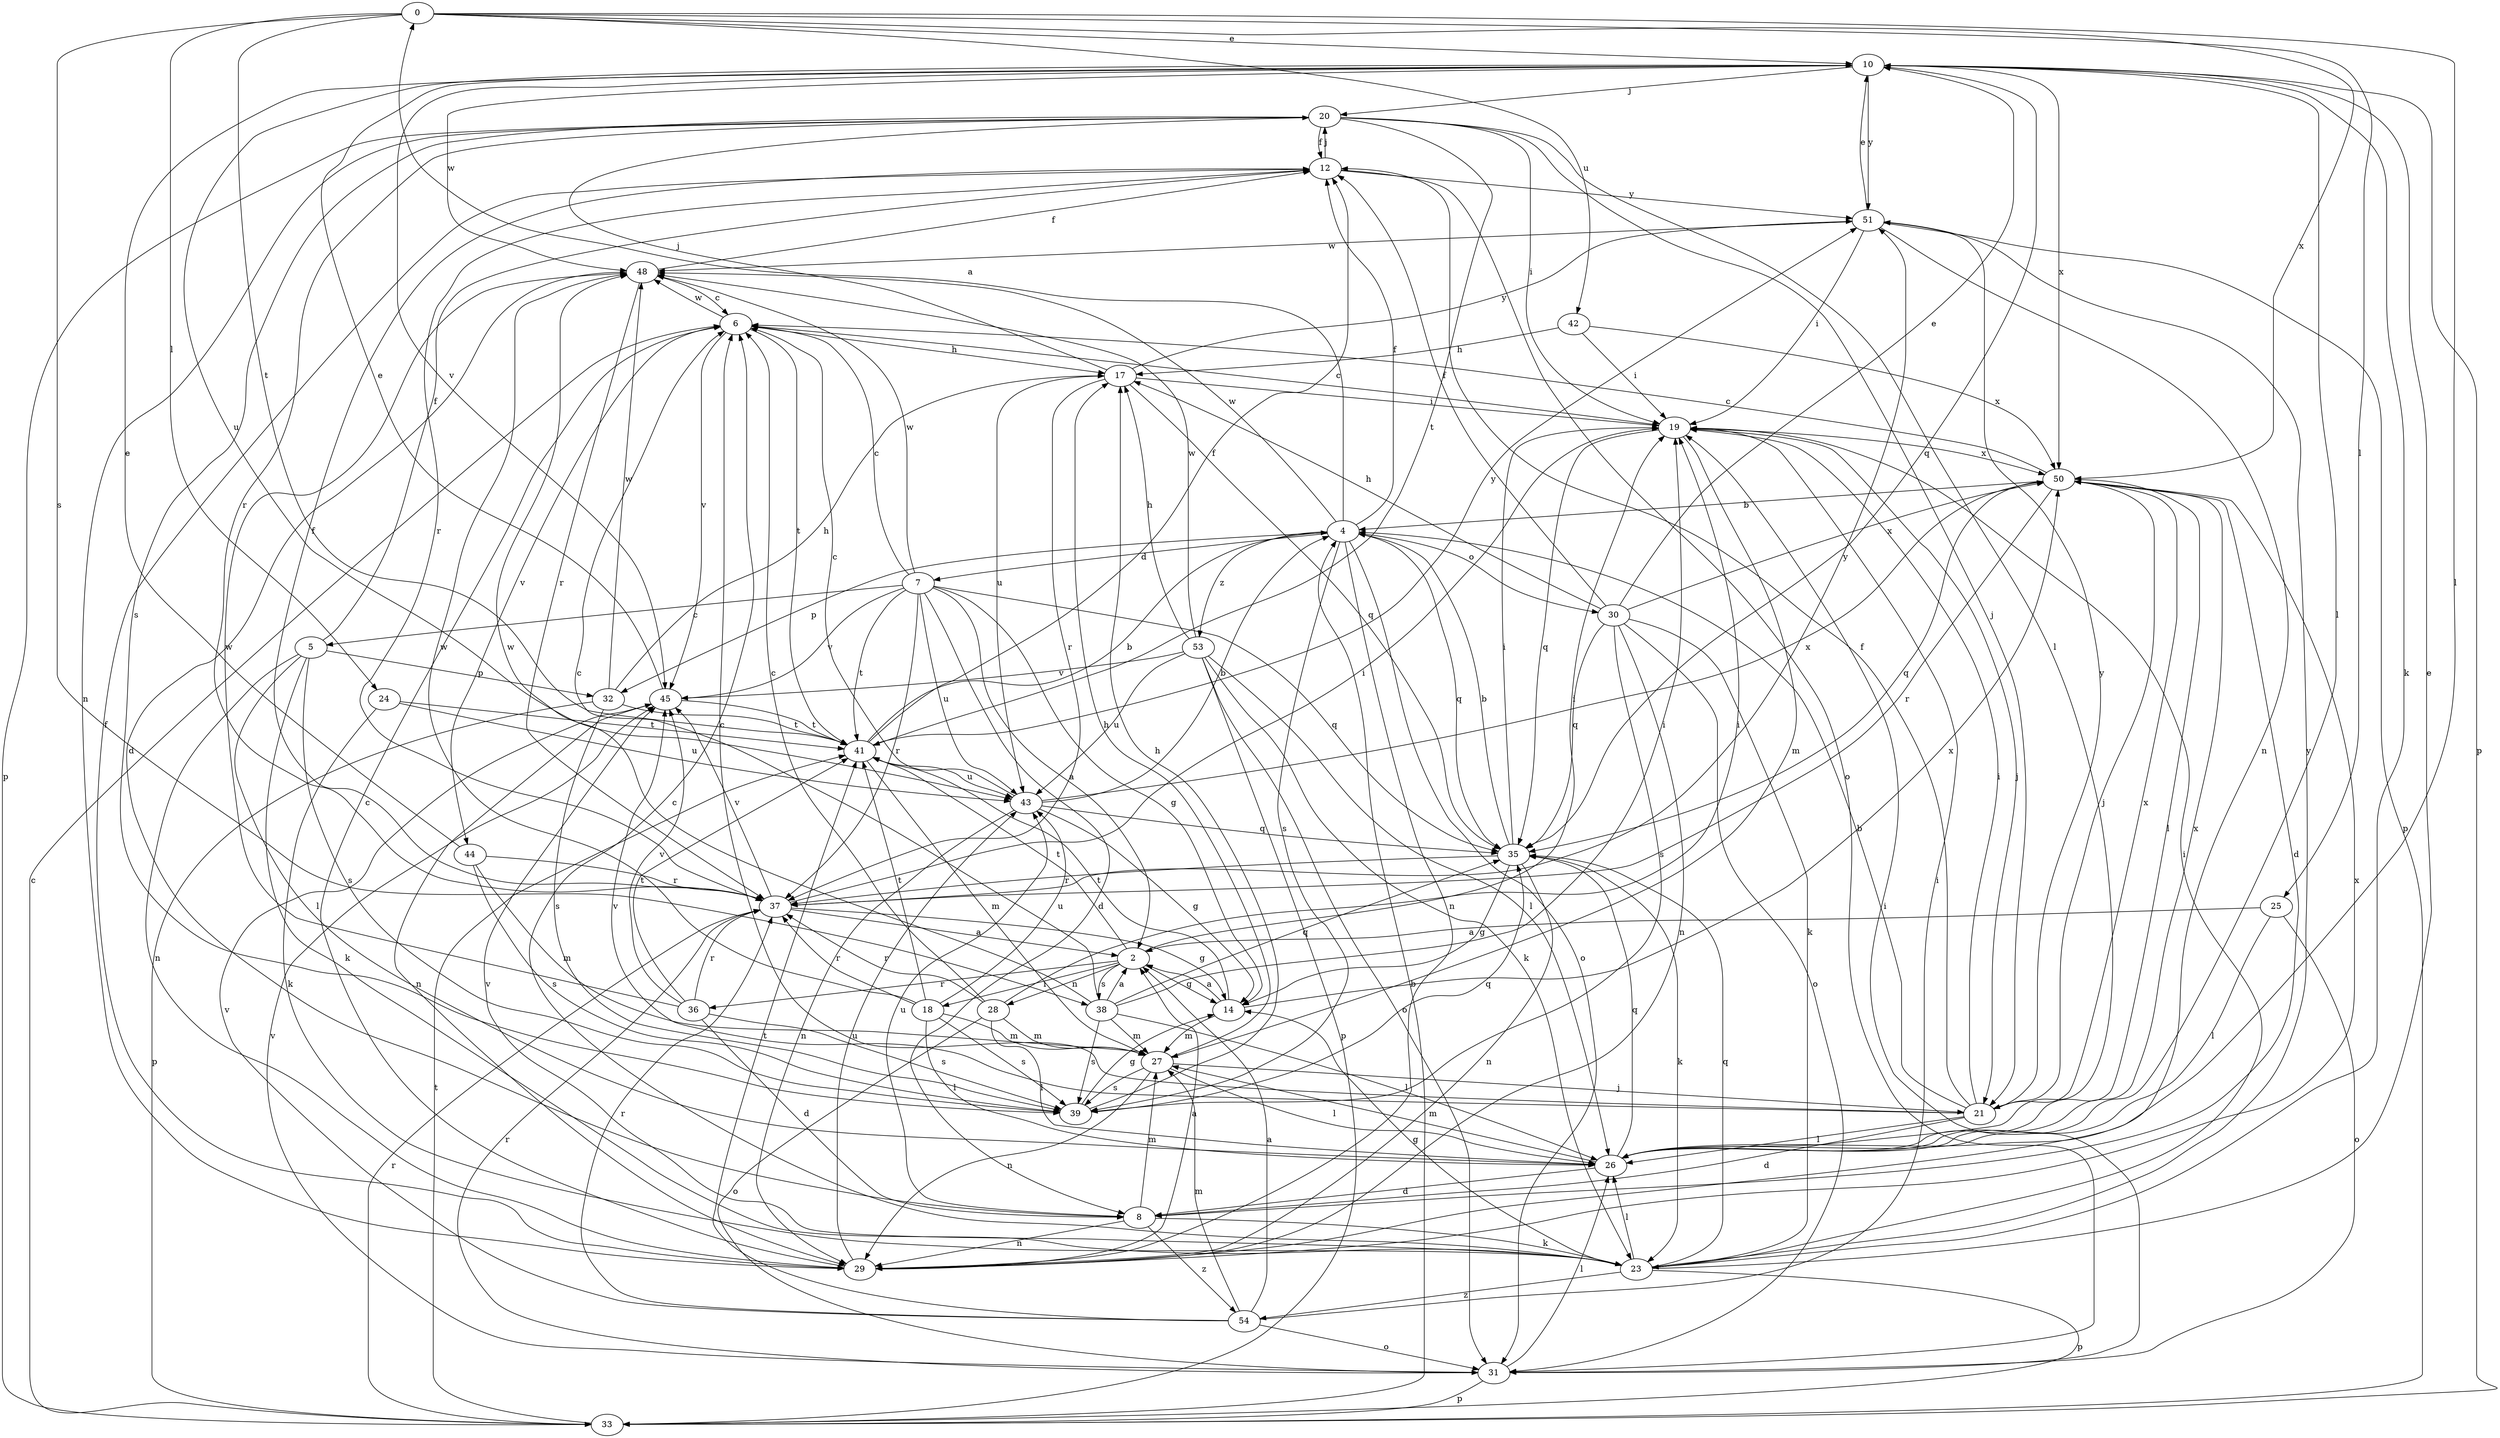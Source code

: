 strict digraph  {
0;
2;
4;
5;
6;
7;
8;
10;
12;
14;
17;
18;
19;
20;
21;
23;
24;
25;
26;
27;
28;
29;
30;
31;
32;
33;
35;
36;
37;
38;
39;
41;
42;
43;
44;
45;
48;
50;
51;
53;
54;
0 -> 10  [label=e];
0 -> 24  [label=l];
0 -> 25  [label=l];
0 -> 26  [label=l];
0 -> 38  [label=s];
0 -> 41  [label=t];
0 -> 42  [label=u];
0 -> 50  [label=x];
2 -> 14  [label=g];
2 -> 18  [label=i];
2 -> 19  [label=i];
2 -> 28  [label=n];
2 -> 36  [label=r];
2 -> 38  [label=s];
2 -> 41  [label=t];
4 -> 0  [label=a];
4 -> 7  [label=d];
4 -> 12  [label=f];
4 -> 29  [label=n];
4 -> 30  [label=o];
4 -> 31  [label=o];
4 -> 32  [label=p];
4 -> 35  [label=q];
4 -> 39  [label=s];
4 -> 48  [label=w];
4 -> 53  [label=z];
5 -> 12  [label=f];
5 -> 23  [label=k];
5 -> 26  [label=l];
5 -> 29  [label=n];
5 -> 32  [label=p];
5 -> 39  [label=s];
6 -> 17  [label=h];
6 -> 41  [label=t];
6 -> 44  [label=v];
6 -> 45  [label=v];
6 -> 48  [label=w];
7 -> 2  [label=a];
7 -> 5  [label=c];
7 -> 6  [label=c];
7 -> 8  [label=d];
7 -> 14  [label=g];
7 -> 35  [label=q];
7 -> 37  [label=r];
7 -> 41  [label=t];
7 -> 43  [label=u];
7 -> 45  [label=v];
7 -> 48  [label=w];
8 -> 23  [label=k];
8 -> 27  [label=m];
8 -> 29  [label=n];
8 -> 43  [label=u];
8 -> 54  [label=z];
10 -> 20  [label=j];
10 -> 23  [label=k];
10 -> 26  [label=l];
10 -> 33  [label=p];
10 -> 35  [label=q];
10 -> 43  [label=u];
10 -> 45  [label=v];
10 -> 48  [label=w];
10 -> 50  [label=x];
10 -> 51  [label=y];
12 -> 20  [label=j];
12 -> 31  [label=o];
12 -> 37  [label=r];
12 -> 51  [label=y];
14 -> 2  [label=a];
14 -> 27  [label=m];
14 -> 41  [label=t];
14 -> 50  [label=x];
17 -> 19  [label=i];
17 -> 20  [label=j];
17 -> 35  [label=q];
17 -> 37  [label=r];
17 -> 43  [label=u];
17 -> 51  [label=y];
18 -> 26  [label=l];
18 -> 27  [label=m];
18 -> 37  [label=r];
18 -> 39  [label=s];
18 -> 41  [label=t];
18 -> 43  [label=u];
18 -> 48  [label=w];
19 -> 6  [label=c];
19 -> 21  [label=j];
19 -> 27  [label=m];
19 -> 35  [label=q];
19 -> 50  [label=x];
20 -> 12  [label=f];
20 -> 19  [label=i];
20 -> 21  [label=j];
20 -> 26  [label=l];
20 -> 29  [label=n];
20 -> 33  [label=p];
20 -> 37  [label=r];
20 -> 39  [label=s];
20 -> 41  [label=t];
21 -> 4  [label=b];
21 -> 6  [label=c];
21 -> 8  [label=d];
21 -> 12  [label=f];
21 -> 19  [label=i];
21 -> 26  [label=l];
21 -> 45  [label=v];
21 -> 50  [label=x];
21 -> 51  [label=y];
23 -> 6  [label=c];
23 -> 10  [label=e];
23 -> 14  [label=g];
23 -> 19  [label=i];
23 -> 26  [label=l];
23 -> 33  [label=p];
23 -> 35  [label=q];
23 -> 45  [label=v];
23 -> 51  [label=y];
23 -> 54  [label=z];
24 -> 23  [label=k];
24 -> 41  [label=t];
24 -> 43  [label=u];
25 -> 2  [label=a];
25 -> 26  [label=l];
25 -> 31  [label=o];
26 -> 8  [label=d];
26 -> 27  [label=m];
26 -> 35  [label=q];
26 -> 50  [label=x];
27 -> 17  [label=h];
27 -> 21  [label=j];
27 -> 26  [label=l];
27 -> 29  [label=n];
27 -> 39  [label=s];
28 -> 6  [label=c];
28 -> 19  [label=i];
28 -> 26  [label=l];
28 -> 27  [label=m];
28 -> 31  [label=o];
28 -> 37  [label=r];
29 -> 2  [label=a];
29 -> 6  [label=c];
29 -> 12  [label=f];
29 -> 43  [label=u];
29 -> 50  [label=x];
30 -> 10  [label=e];
30 -> 12  [label=f];
30 -> 17  [label=h];
30 -> 23  [label=k];
30 -> 29  [label=n];
30 -> 31  [label=o];
30 -> 35  [label=q];
30 -> 39  [label=s];
30 -> 50  [label=x];
31 -> 19  [label=i];
31 -> 26  [label=l];
31 -> 33  [label=p];
31 -> 37  [label=r];
31 -> 45  [label=v];
32 -> 17  [label=h];
32 -> 33  [label=p];
32 -> 39  [label=s];
32 -> 41  [label=t];
32 -> 48  [label=w];
33 -> 4  [label=b];
33 -> 6  [label=c];
33 -> 37  [label=r];
33 -> 41  [label=t];
35 -> 4  [label=b];
35 -> 14  [label=g];
35 -> 19  [label=i];
35 -> 23  [label=k];
35 -> 29  [label=n];
35 -> 37  [label=r];
36 -> 8  [label=d];
36 -> 37  [label=r];
36 -> 39  [label=s];
36 -> 41  [label=t];
36 -> 45  [label=v];
36 -> 48  [label=w];
37 -> 2  [label=a];
37 -> 12  [label=f];
37 -> 14  [label=g];
37 -> 19  [label=i];
37 -> 45  [label=v];
37 -> 51  [label=y];
38 -> 2  [label=a];
38 -> 6  [label=c];
38 -> 19  [label=i];
38 -> 26  [label=l];
38 -> 27  [label=m];
38 -> 35  [label=q];
38 -> 39  [label=s];
38 -> 48  [label=w];
39 -> 14  [label=g];
39 -> 17  [label=h];
39 -> 35  [label=q];
41 -> 4  [label=b];
41 -> 12  [label=f];
41 -> 27  [label=m];
41 -> 43  [label=u];
41 -> 51  [label=y];
42 -> 17  [label=h];
42 -> 19  [label=i];
42 -> 50  [label=x];
43 -> 4  [label=b];
43 -> 6  [label=c];
43 -> 14  [label=g];
43 -> 29  [label=n];
43 -> 35  [label=q];
43 -> 50  [label=x];
44 -> 10  [label=e];
44 -> 27  [label=m];
44 -> 37  [label=r];
44 -> 39  [label=s];
45 -> 10  [label=e];
45 -> 29  [label=n];
45 -> 41  [label=t];
48 -> 6  [label=c];
48 -> 8  [label=d];
48 -> 12  [label=f];
48 -> 37  [label=r];
50 -> 4  [label=b];
50 -> 6  [label=c];
50 -> 8  [label=d];
50 -> 21  [label=j];
50 -> 26  [label=l];
50 -> 35  [label=q];
50 -> 37  [label=r];
51 -> 10  [label=e];
51 -> 19  [label=i];
51 -> 29  [label=n];
51 -> 33  [label=p];
51 -> 48  [label=w];
53 -> 17  [label=h];
53 -> 23  [label=k];
53 -> 26  [label=l];
53 -> 31  [label=o];
53 -> 33  [label=p];
53 -> 43  [label=u];
53 -> 45  [label=v];
53 -> 48  [label=w];
54 -> 2  [label=a];
54 -> 19  [label=i];
54 -> 27  [label=m];
54 -> 31  [label=o];
54 -> 37  [label=r];
54 -> 41  [label=t];
54 -> 45  [label=v];
}
